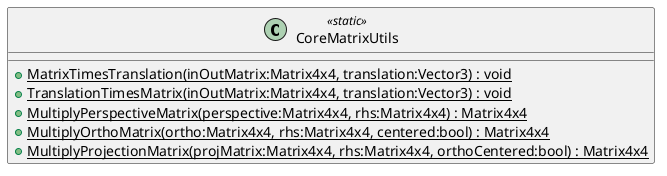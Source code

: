@startuml
class CoreMatrixUtils <<static>> {
    + {static} MatrixTimesTranslation(inOutMatrix:Matrix4x4, translation:Vector3) : void
    + {static} TranslationTimesMatrix(inOutMatrix:Matrix4x4, translation:Vector3) : void
    + {static} MultiplyPerspectiveMatrix(perspective:Matrix4x4, rhs:Matrix4x4) : Matrix4x4
    + {static} MultiplyOrthoMatrix(ortho:Matrix4x4, rhs:Matrix4x4, centered:bool) : Matrix4x4
    + {static} MultiplyProjectionMatrix(projMatrix:Matrix4x4, rhs:Matrix4x4, orthoCentered:bool) : Matrix4x4
}
@enduml
